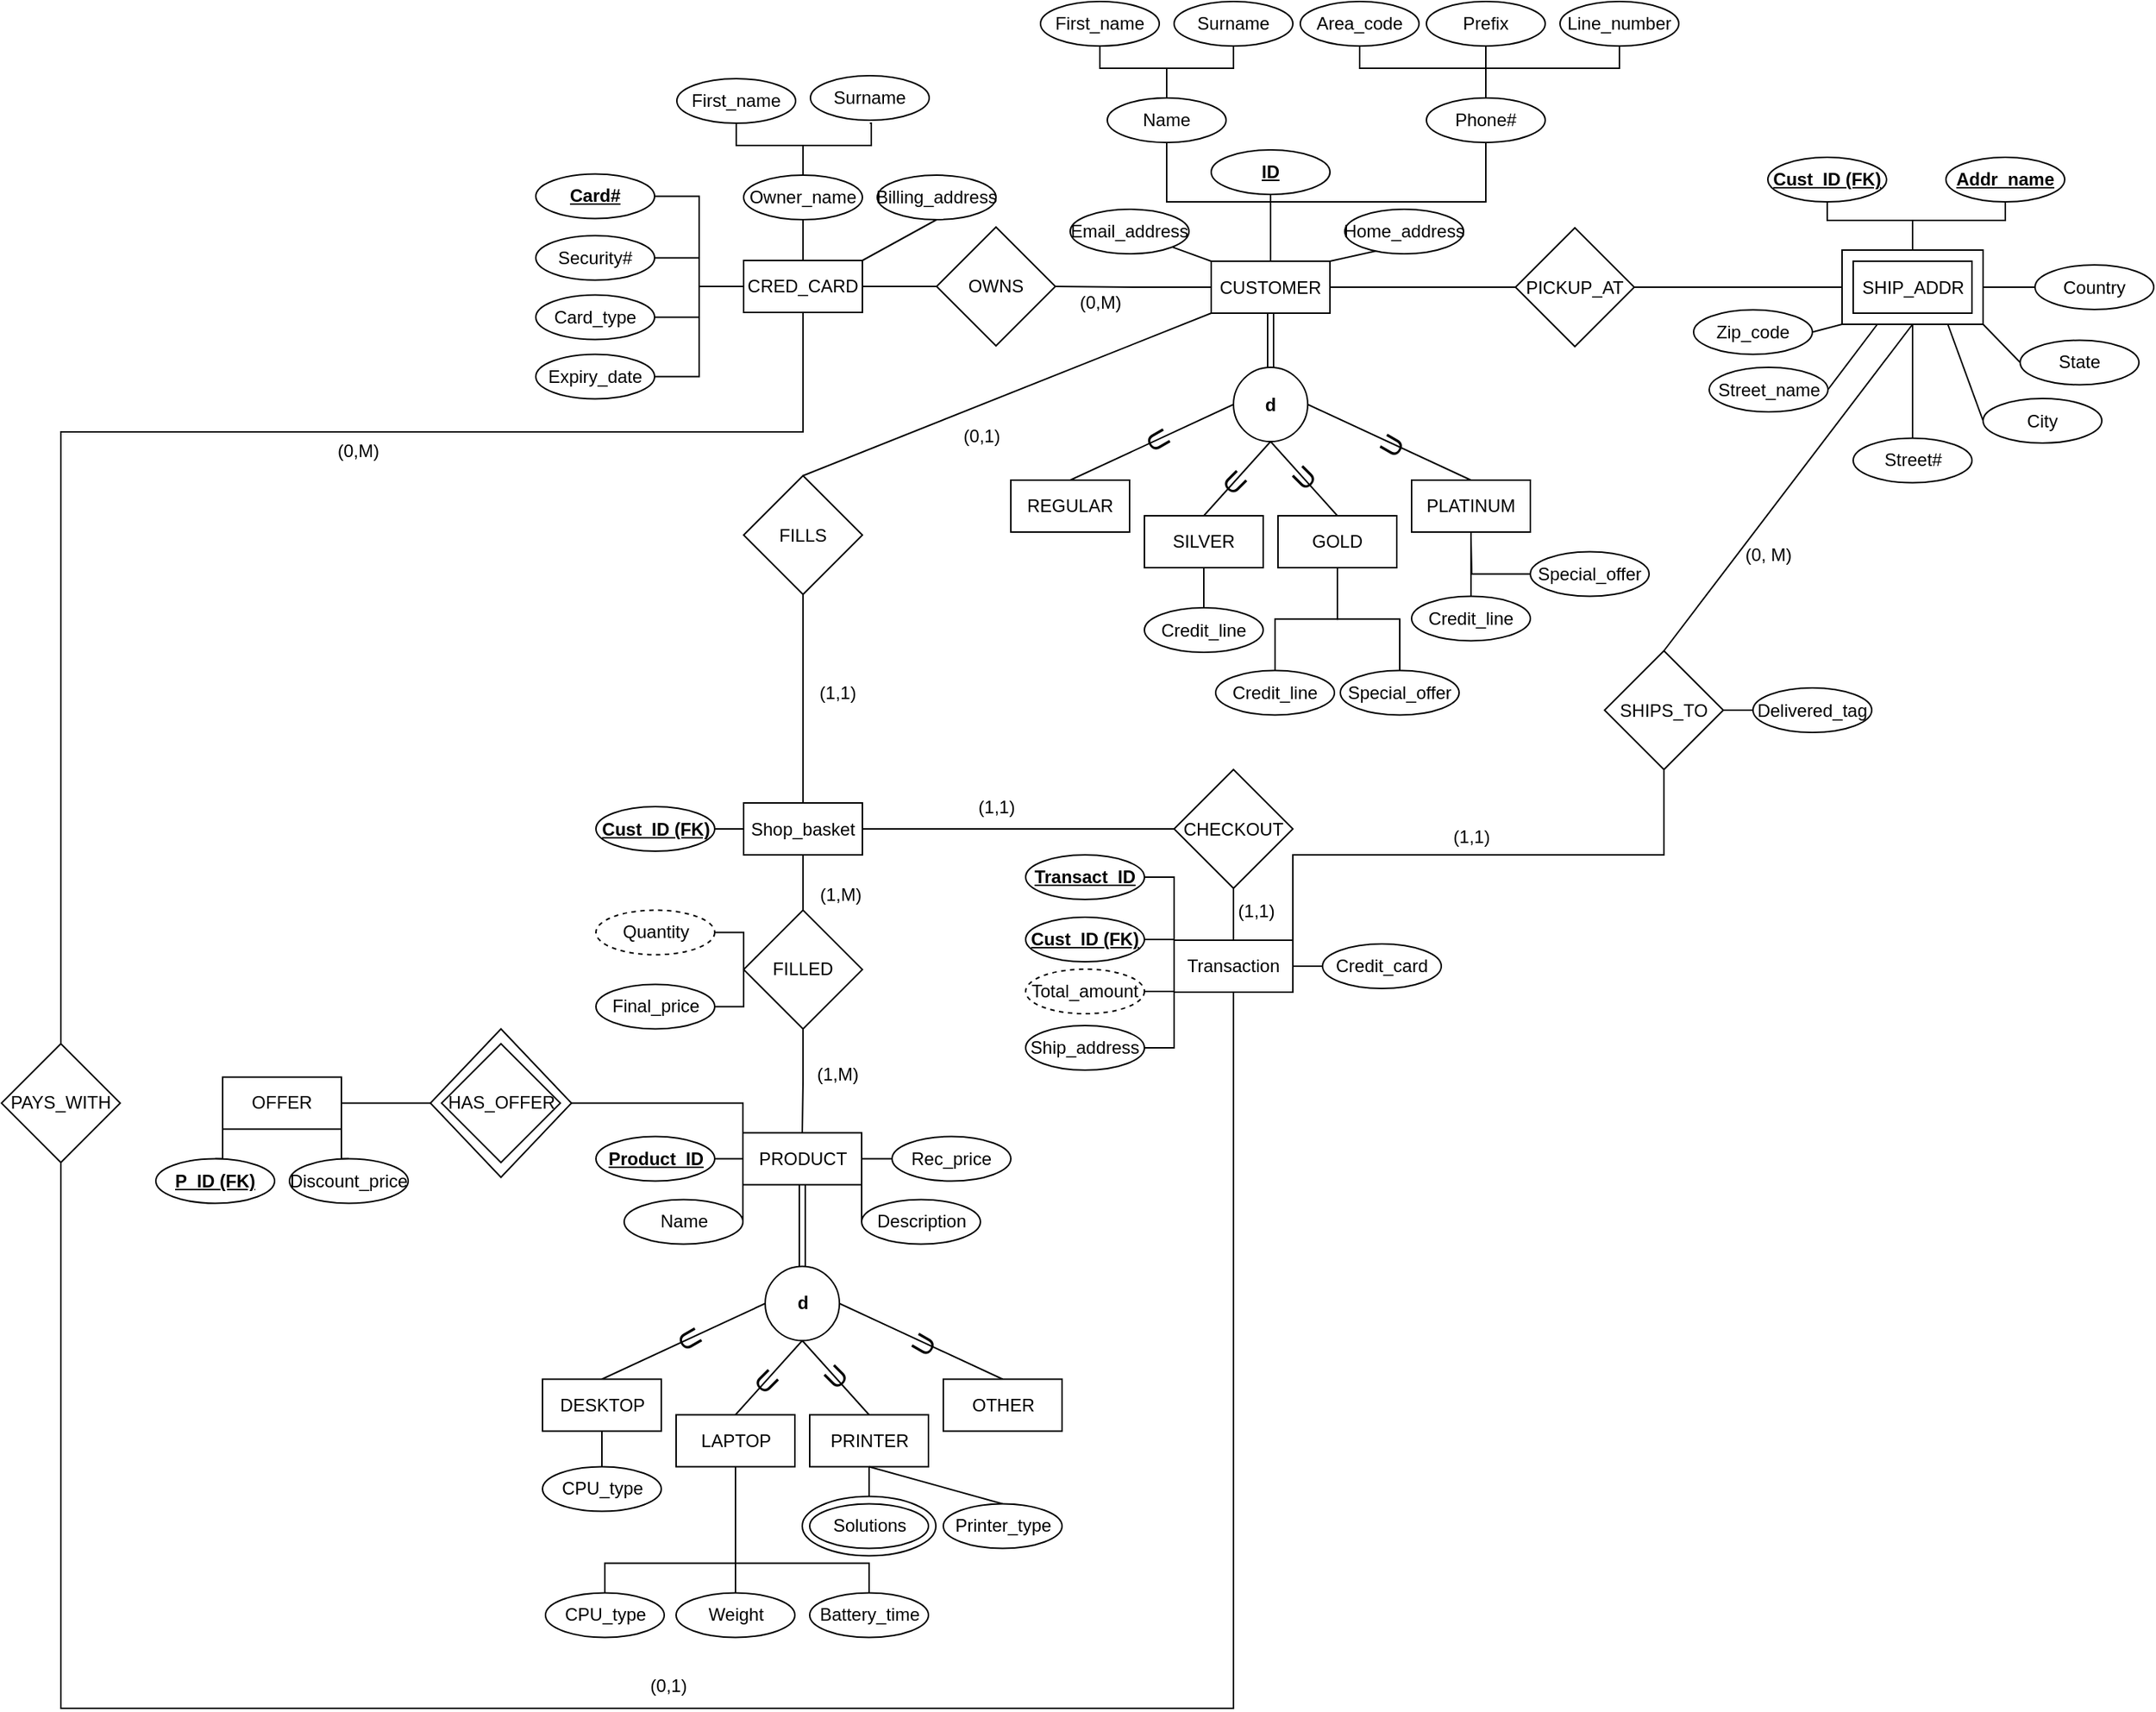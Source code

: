 <mxfile version="26.0.16">
  <diagram id="R2lEEEUBdFMjLlhIrx00" name="Page-1">
    <mxGraphModel dx="2161" dy="1922" grid="1" gridSize="10" guides="1" tooltips="1" connect="1" arrows="1" fold="1" page="1" pageScale="1" pageWidth="850" pageHeight="1100" math="0" shadow="0" extFonts="Permanent Marker^https://fonts.googleapis.com/css?family=Permanent+Marker">
      <root>
        <mxCell id="0" />
        <mxCell id="1" parent="0" />
        <mxCell id="0oao1zLVQg-sBAG5AtIF-242" value="" style="ellipse;whiteSpace=wrap;html=1;" vertex="1" parent="1">
          <mxGeometry x="19.5" y="927.25" width="90" height="40" as="geometry" />
        </mxCell>
        <mxCell id="0oao1zLVQg-sBAG5AtIF-72" value="" style="group" vertex="1" connectable="0" parent="1">
          <mxGeometry x="720" y="87.5" width="95" height="50" as="geometry" />
        </mxCell>
        <mxCell id="0oao1zLVQg-sBAG5AtIF-71" value="" style="rounded=0;whiteSpace=wrap;html=1;" vertex="1" parent="0oao1zLVQg-sBAG5AtIF-72">
          <mxGeometry width="95" height="50" as="geometry" />
        </mxCell>
        <mxCell id="0oao1zLVQg-sBAG5AtIF-70" value="SHIP_ADDR" style="rounded=0;whiteSpace=wrap;html=1;" vertex="1" parent="0oao1zLVQg-sBAG5AtIF-72">
          <mxGeometry x="7.5" y="7.5" width="80" height="35" as="geometry" />
        </mxCell>
        <mxCell id="0oao1zLVQg-sBAG5AtIF-68" value="" style="edgeStyle=orthogonalEdgeStyle;rounded=0;orthogonalLoop=1;jettySize=auto;html=1;endArrow=none;startFill=0;" edge="1" parent="1" source="0oao1zLVQg-sBAG5AtIF-47" target="0oao1zLVQg-sBAG5AtIF-55">
          <mxGeometry relative="1" as="geometry" />
        </mxCell>
        <mxCell id="0oao1zLVQg-sBAG5AtIF-283" style="edgeStyle=orthogonalEdgeStyle;rounded=0;orthogonalLoop=1;jettySize=auto;html=1;exitX=0.5;exitY=1;exitDx=0;exitDy=0;endArrow=none;startFill=0;entryX=0.5;entryY=1;entryDx=0;entryDy=0;" edge="1" parent="1" source="0oao1zLVQg-sBAG5AtIF-284" target="0oao1zLVQg-sBAG5AtIF-259">
          <mxGeometry relative="1" as="geometry">
            <mxPoint x="310" y="762.25" as="targetPoint" />
            <Array as="points">
              <mxPoint x="-480" y="1070" />
              <mxPoint x="310" y="1070" />
            </Array>
          </mxGeometry>
        </mxCell>
        <mxCell id="0oao1zLVQg-sBAG5AtIF-47" value="CRED_CARD" style="rounded=0;whiteSpace=wrap;html=1;" vertex="1" parent="1">
          <mxGeometry x="-20" y="94.5" width="80" height="35" as="geometry" />
        </mxCell>
        <mxCell id="0oao1zLVQg-sBAG5AtIF-50" value="" style="group" vertex="1" connectable="0" parent="1">
          <mxGeometry x="-65" y="-30" width="215" height="100" as="geometry" />
        </mxCell>
        <mxCell id="0oao1zLVQg-sBAG5AtIF-51" value="First_name" style="ellipse;whiteSpace=wrap;html=1;" vertex="1" parent="0oao1zLVQg-sBAG5AtIF-50">
          <mxGeometry y="2" width="80" height="30" as="geometry" />
        </mxCell>
        <mxCell id="0oao1zLVQg-sBAG5AtIF-52" value="Surname" style="ellipse;whiteSpace=wrap;html=1;" vertex="1" parent="0oao1zLVQg-sBAG5AtIF-50">
          <mxGeometry x="90" width="80" height="30" as="geometry" />
        </mxCell>
        <mxCell id="0oao1zLVQg-sBAG5AtIF-53" value="" style="group" vertex="1" connectable="0" parent="0oao1zLVQg-sBAG5AtIF-50">
          <mxGeometry x="40" y="62" width="90" height="40" as="geometry" />
        </mxCell>
        <mxCell id="0oao1zLVQg-sBAG5AtIF-55" value="Owner_name" style="ellipse;whiteSpace=wrap;html=1;perimeterSpacing=0;movable=1;resizable=1;rotatable=1;deletable=1;editable=1;locked=0;connectable=1;" vertex="1" parent="0oao1zLVQg-sBAG5AtIF-53">
          <mxGeometry x="5" y="5" width="80" height="30" as="geometry" />
        </mxCell>
        <mxCell id="0oao1zLVQg-sBAG5AtIF-56" value="" style="edgeStyle=orthogonalEdgeStyle;rounded=0;orthogonalLoop=1;jettySize=auto;html=1;endArrow=none;startFill=0;" edge="1" parent="0oao1zLVQg-sBAG5AtIF-50" source="0oao1zLVQg-sBAG5AtIF-55">
          <mxGeometry relative="1" as="geometry">
            <mxPoint x="130" y="32.0" as="targetPoint" />
            <Array as="points">
              <mxPoint x="85" y="47" />
              <mxPoint x="131" y="47" />
              <mxPoint x="131" y="32" />
            </Array>
          </mxGeometry>
        </mxCell>
        <mxCell id="0oao1zLVQg-sBAG5AtIF-57" value="" style="edgeStyle=orthogonalEdgeStyle;rounded=0;orthogonalLoop=1;jettySize=auto;html=1;endArrow=none;startFill=0;" edge="1" parent="0oao1zLVQg-sBAG5AtIF-50" source="0oao1zLVQg-sBAG5AtIF-55" target="0oao1zLVQg-sBAG5AtIF-51">
          <mxGeometry relative="1" as="geometry" />
        </mxCell>
        <mxCell id="0oao1zLVQg-sBAG5AtIF-75" value="Billing_address" style="ellipse;whiteSpace=wrap;html=1;" vertex="1" parent="0oao1zLVQg-sBAG5AtIF-50">
          <mxGeometry x="135" y="67" width="80" height="30" as="geometry" />
        </mxCell>
        <mxCell id="0oao1zLVQg-sBAG5AtIF-48" value="Security#" style="ellipse;whiteSpace=wrap;html=1;" vertex="1" parent="1">
          <mxGeometry x="-160" y="77.75" width="80" height="30" as="geometry" />
        </mxCell>
        <mxCell id="0oao1zLVQg-sBAG5AtIF-49" value="&lt;u&gt;&lt;b&gt;Card#&lt;/b&gt;&lt;/u&gt;" style="ellipse;whiteSpace=wrap;html=1;" vertex="1" parent="1">
          <mxGeometry x="-160" y="36.25" width="80" height="30" as="geometry" />
        </mxCell>
        <mxCell id="0oao1zLVQg-sBAG5AtIF-61" value="Card_type" style="ellipse;whiteSpace=wrap;html=1;" vertex="1" parent="1">
          <mxGeometry x="-160" y="117.75" width="80" height="30" as="geometry" />
        </mxCell>
        <mxCell id="0oao1zLVQg-sBAG5AtIF-62" value="Expiry_date" style="ellipse;whiteSpace=wrap;html=1;" vertex="1" parent="1">
          <mxGeometry x="-160" y="157.75" width="80" height="30" as="geometry" />
        </mxCell>
        <mxCell id="0oao1zLVQg-sBAG5AtIF-64" style="edgeStyle=orthogonalEdgeStyle;rounded=0;orthogonalLoop=1;jettySize=auto;html=1;exitX=0;exitY=0.5;exitDx=0;exitDy=0;entryX=1;entryY=0.5;entryDx=0;entryDy=0;endArrow=none;startFill=0;" edge="1" parent="1" source="0oao1zLVQg-sBAG5AtIF-47" target="0oao1zLVQg-sBAG5AtIF-48">
          <mxGeometry relative="1" as="geometry" />
        </mxCell>
        <mxCell id="0oao1zLVQg-sBAG5AtIF-63" style="edgeStyle=orthogonalEdgeStyle;rounded=0;orthogonalLoop=1;jettySize=auto;html=1;exitX=0;exitY=0.5;exitDx=0;exitDy=0;entryX=1;entryY=0.5;entryDx=0;entryDy=0;endArrow=none;startFill=0;" edge="1" parent="1" source="0oao1zLVQg-sBAG5AtIF-47" target="0oao1zLVQg-sBAG5AtIF-49">
          <mxGeometry relative="1" as="geometry" />
        </mxCell>
        <mxCell id="0oao1zLVQg-sBAG5AtIF-65" style="edgeStyle=orthogonalEdgeStyle;rounded=0;orthogonalLoop=1;jettySize=auto;html=1;exitX=0;exitY=0.5;exitDx=0;exitDy=0;entryX=1;entryY=0.5;entryDx=0;entryDy=0;endArrow=none;startFill=0;" edge="1" parent="1" source="0oao1zLVQg-sBAG5AtIF-47" target="0oao1zLVQg-sBAG5AtIF-61">
          <mxGeometry relative="1" as="geometry" />
        </mxCell>
        <mxCell id="0oao1zLVQg-sBAG5AtIF-66" style="edgeStyle=orthogonalEdgeStyle;rounded=0;orthogonalLoop=1;jettySize=auto;html=1;exitX=0;exitY=0.5;exitDx=0;exitDy=0;entryX=1;entryY=0.5;entryDx=0;entryDy=0;endArrow=none;startFill=0;" edge="1" parent="1" source="0oao1zLVQg-sBAG5AtIF-47" target="0oao1zLVQg-sBAG5AtIF-62">
          <mxGeometry relative="1" as="geometry" />
        </mxCell>
        <mxCell id="0oao1zLVQg-sBAG5AtIF-86" value="Zip_code" style="ellipse;whiteSpace=wrap;html=1;" vertex="1" parent="1">
          <mxGeometry x="620" y="127.75" width="80" height="30" as="geometry" />
        </mxCell>
        <mxCell id="0oao1zLVQg-sBAG5AtIF-87" value="Street_name" style="ellipse;whiteSpace=wrap;html=1;" vertex="1" parent="1">
          <mxGeometry x="630.5" y="166.5" width="80" height="30" as="geometry" />
        </mxCell>
        <mxCell id="0oao1zLVQg-sBAG5AtIF-88" value="Street#" style="ellipse;whiteSpace=wrap;html=1;" vertex="1" parent="1">
          <mxGeometry x="727.5" y="214.25" width="80" height="30" as="geometry" />
        </mxCell>
        <mxCell id="0oao1zLVQg-sBAG5AtIF-89" value="City" style="ellipse;whiteSpace=wrap;html=1;" vertex="1" parent="1">
          <mxGeometry x="815" y="187.5" width="80" height="30" as="geometry" />
        </mxCell>
        <mxCell id="0oao1zLVQg-sBAG5AtIF-90" value="State" style="ellipse;whiteSpace=wrap;html=1;" vertex="1" parent="1">
          <mxGeometry x="840" y="148.25" width="80" height="30" as="geometry" />
        </mxCell>
        <mxCell id="0oao1zLVQg-sBAG5AtIF-91" value="Country" style="ellipse;whiteSpace=wrap;html=1;" vertex="1" parent="1">
          <mxGeometry x="850" y="97.5" width="80" height="30" as="geometry" />
        </mxCell>
        <mxCell id="0oao1zLVQg-sBAG5AtIF-92" style="rounded=0;orthogonalLoop=1;jettySize=auto;html=1;exitX=1;exitY=0.5;exitDx=0;exitDy=0;entryX=0;entryY=0.5;entryDx=0;entryDy=0;endArrow=none;startFill=0;" edge="1" parent="1" source="0oao1zLVQg-sBAG5AtIF-71" target="0oao1zLVQg-sBAG5AtIF-91">
          <mxGeometry relative="1" as="geometry">
            <mxPoint x="826.759" y="158.331" as="sourcePoint" />
          </mxGeometry>
        </mxCell>
        <mxCell id="0oao1zLVQg-sBAG5AtIF-94" style="rounded=0;orthogonalLoop=1;jettySize=auto;html=1;exitX=0;exitY=1;exitDx=0;exitDy=0;entryX=1;entryY=0.5;entryDx=0;entryDy=0;endArrow=none;startFill=0;" edge="1" parent="1" source="0oao1zLVQg-sBAG5AtIF-71" target="0oao1zLVQg-sBAG5AtIF-86">
          <mxGeometry relative="1" as="geometry">
            <mxPoint x="750" y="172.5" as="sourcePoint" />
          </mxGeometry>
        </mxCell>
        <mxCell id="0oao1zLVQg-sBAG5AtIF-95" style="rounded=0;orthogonalLoop=1;jettySize=auto;html=1;exitX=0.25;exitY=1;exitDx=0;exitDy=0;entryX=1;entryY=0.5;entryDx=0;entryDy=0;endArrow=none;startFill=0;" edge="1" parent="1" source="0oao1zLVQg-sBAG5AtIF-71" target="0oao1zLVQg-sBAG5AtIF-87">
          <mxGeometry relative="1" as="geometry">
            <mxPoint x="763.241" y="186.669" as="sourcePoint" />
          </mxGeometry>
        </mxCell>
        <mxCell id="0oao1zLVQg-sBAG5AtIF-96" style="rounded=0;orthogonalLoop=1;jettySize=auto;html=1;exitX=0.5;exitY=1;exitDx=0;exitDy=0;entryX=0.5;entryY=0;entryDx=0;entryDy=0;endArrow=none;startFill=0;" edge="1" parent="1" source="0oao1zLVQg-sBAG5AtIF-71" target="0oao1zLVQg-sBAG5AtIF-88">
          <mxGeometry relative="1" as="geometry">
            <mxPoint x="795" y="192.5" as="sourcePoint" />
          </mxGeometry>
        </mxCell>
        <mxCell id="0oao1zLVQg-sBAG5AtIF-97" style="rounded=0;orthogonalLoop=1;jettySize=auto;html=1;exitX=0.75;exitY=1;exitDx=0;exitDy=0;entryX=0;entryY=0.5;entryDx=0;entryDy=0;endArrow=none;startFill=0;" edge="1" parent="1" source="0oao1zLVQg-sBAG5AtIF-71" target="0oao1zLVQg-sBAG5AtIF-89">
          <mxGeometry relative="1" as="geometry">
            <mxPoint x="826.759" y="186.669" as="sourcePoint" />
          </mxGeometry>
        </mxCell>
        <mxCell id="0oao1zLVQg-sBAG5AtIF-98" style="rounded=0;orthogonalLoop=1;jettySize=auto;html=1;exitX=1;exitY=1;exitDx=0;exitDy=0;entryX=0;entryY=0.5;entryDx=0;entryDy=0;endArrow=none;startFill=0;" edge="1" parent="1" source="0oao1zLVQg-sBAG5AtIF-71" target="0oao1zLVQg-sBAG5AtIF-90">
          <mxGeometry relative="1" as="geometry">
            <mxPoint x="840" y="172.5" as="sourcePoint" />
          </mxGeometry>
        </mxCell>
        <mxCell id="0oao1zLVQg-sBAG5AtIF-101" value="&lt;b&gt;&lt;u&gt;Addr_name&lt;/u&gt;&lt;/b&gt;" style="ellipse;whiteSpace=wrap;html=1;" vertex="1" parent="1">
          <mxGeometry x="790" y="25" width="80" height="30" as="geometry" />
        </mxCell>
        <mxCell id="0oao1zLVQg-sBAG5AtIF-102" value="&lt;b&gt;&lt;u&gt;Cust_ID (FK)&lt;/u&gt;&lt;/b&gt;" style="ellipse;whiteSpace=wrap;html=1;" vertex="1" parent="1">
          <mxGeometry x="670" y="25" width="80" height="30" as="geometry" />
        </mxCell>
        <mxCell id="0oao1zLVQg-sBAG5AtIF-104" style="edgeStyle=orthogonalEdgeStyle;rounded=0;orthogonalLoop=1;jettySize=auto;html=1;exitX=0.5;exitY=0;exitDx=0;exitDy=0;entryX=0.5;entryY=1;entryDx=0;entryDy=0;endArrow=none;startFill=0;" edge="1" parent="1" source="0oao1zLVQg-sBAG5AtIF-71" target="0oao1zLVQg-sBAG5AtIF-102">
          <mxGeometry relative="1" as="geometry" />
        </mxCell>
        <mxCell id="0oao1zLVQg-sBAG5AtIF-105" style="edgeStyle=orthogonalEdgeStyle;rounded=0;orthogonalLoop=1;jettySize=auto;html=1;exitX=0.5;exitY=0;exitDx=0;exitDy=0;entryX=0.5;entryY=1;entryDx=0;entryDy=0;endArrow=none;startFill=0;" edge="1" parent="1" source="0oao1zLVQg-sBAG5AtIF-71" target="0oao1zLVQg-sBAG5AtIF-101">
          <mxGeometry relative="1" as="geometry" />
        </mxCell>
        <mxCell id="0oao1zLVQg-sBAG5AtIF-107" value="" style="group" vertex="1" connectable="0" parent="1">
          <mxGeometry x="150" y="-80" width="460" height="232.5" as="geometry" />
        </mxCell>
        <mxCell id="0oao1zLVQg-sBAG5AtIF-29" value="" style="rounded=0;orthogonalLoop=1;jettySize=auto;html=1;endArrow=none;startFill=0;" edge="1" parent="0oao1zLVQg-sBAG5AtIF-107" source="0oao1zLVQg-sBAG5AtIF-1" target="0oao1zLVQg-sBAG5AtIF-2">
          <mxGeometry relative="1" as="geometry" />
        </mxCell>
        <mxCell id="0oao1zLVQg-sBAG5AtIF-30" value="" style="rounded=0;orthogonalLoop=1;jettySize=auto;html=1;entryX=1;entryY=0.5;entryDx=0;entryDy=0;endArrow=none;startFill=0;exitX=1;exitY=0;exitDx=0;exitDy=0;" edge="1" parent="0oao1zLVQg-sBAG5AtIF-107" source="0oao1zLVQg-sBAG5AtIF-1" target="0oao1zLVQg-sBAG5AtIF-74">
          <mxGeometry relative="1" as="geometry">
            <mxPoint x="110" y="230" as="targetPoint" />
          </mxGeometry>
        </mxCell>
        <mxCell id="0oao1zLVQg-sBAG5AtIF-33" value="" style="rounded=0;orthogonalLoop=1;jettySize=auto;html=1;entryX=0.5;entryY=1;entryDx=0;entryDy=0;endArrow=none;startFill=0;edgeStyle=orthogonalEdgeStyle;" edge="1" parent="0oao1zLVQg-sBAG5AtIF-107" source="0oao1zLVQg-sBAG5AtIF-1" target="0oao1zLVQg-sBAG5AtIF-6">
          <mxGeometry relative="1" as="geometry">
            <mxPoint x="185" y="150" as="targetPoint" />
          </mxGeometry>
        </mxCell>
        <mxCell id="0oao1zLVQg-sBAG5AtIF-35" value="" style="rounded=0;orthogonalLoop=1;jettySize=auto;html=1;endArrow=none;startFill=0;exitX=0.5;exitY=0;exitDx=0;exitDy=0;entryX=0.5;entryY=1;entryDx=0;entryDy=0;edgeStyle=orthogonalEdgeStyle;" edge="1" parent="0oao1zLVQg-sBAG5AtIF-107" source="0oao1zLVQg-sBAG5AtIF-1" target="0oao1zLVQg-sBAG5AtIF-11">
          <mxGeometry relative="1" as="geometry">
            <mxPoint x="160" y="260" as="targetPoint" />
          </mxGeometry>
        </mxCell>
        <mxCell id="0oao1zLVQg-sBAG5AtIF-40" value="" style="rounded=0;orthogonalLoop=1;jettySize=auto;html=1;endArrow=none;startFill=0;exitX=0;exitY=0;exitDx=0;exitDy=0;" edge="1" parent="0oao1zLVQg-sBAG5AtIF-107" source="0oao1zLVQg-sBAG5AtIF-1" target="0oao1zLVQg-sBAG5AtIF-39">
          <mxGeometry relative="1" as="geometry" />
        </mxCell>
        <mxCell id="0oao1zLVQg-sBAG5AtIF-147" style="edgeStyle=orthogonalEdgeStyle;rounded=0;orthogonalLoop=1;jettySize=auto;html=1;exitX=0;exitY=0.5;exitDx=0;exitDy=0;entryX=1;entryY=0.5;entryDx=0;entryDy=0;endArrow=none;startFill=0;" edge="1" parent="0oao1zLVQg-sBAG5AtIF-107" source="0oao1zLVQg-sBAG5AtIF-1" target="0oao1zLVQg-sBAG5AtIF-146">
          <mxGeometry relative="1" as="geometry" />
        </mxCell>
        <mxCell id="0oao1zLVQg-sBAG5AtIF-1" value="CUSTOMER" style="rounded=0;whiteSpace=wrap;html=1;" vertex="1" parent="0oao1zLVQg-sBAG5AtIF-107">
          <mxGeometry x="145" y="175" width="80" height="35" as="geometry" />
        </mxCell>
        <mxCell id="0oao1zLVQg-sBAG5AtIF-2" value="&lt;u&gt;&lt;b&gt;ID&lt;/b&gt;&lt;/u&gt;" style="ellipse;whiteSpace=wrap;html=1;" vertex="1" parent="0oao1zLVQg-sBAG5AtIF-107">
          <mxGeometry x="145" y="100" width="80" height="30" as="geometry" />
        </mxCell>
        <mxCell id="0oao1zLVQg-sBAG5AtIF-31" value="" style="group" vertex="1" connectable="0" parent="0oao1zLVQg-sBAG5AtIF-107">
          <mxGeometry x="185" y="5" width="275" height="85" as="geometry" />
        </mxCell>
        <mxCell id="0oao1zLVQg-sBAG5AtIF-12" value="Area_code" style="ellipse;whiteSpace=wrap;html=1;" vertex="1" parent="0oao1zLVQg-sBAG5AtIF-31">
          <mxGeometry x="20" y="-5" width="80" height="30" as="geometry" />
        </mxCell>
        <mxCell id="0oao1zLVQg-sBAG5AtIF-14" value="Line_number" style="ellipse;whiteSpace=wrap;html=1;" vertex="1" parent="0oao1zLVQg-sBAG5AtIF-31">
          <mxGeometry x="195" y="-5" width="80" height="30" as="geometry" />
        </mxCell>
        <mxCell id="0oao1zLVQg-sBAG5AtIF-13" value="Prefix" style="ellipse;whiteSpace=wrap;html=1;" vertex="1" parent="0oao1zLVQg-sBAG5AtIF-31">
          <mxGeometry x="105" y="-5" width="80" height="30" as="geometry" />
        </mxCell>
        <mxCell id="0oao1zLVQg-sBAG5AtIF-32" value="" style="group" vertex="1" connectable="0" parent="0oao1zLVQg-sBAG5AtIF-107">
          <mxGeometry x="30" width="170" height="100" as="geometry" />
        </mxCell>
        <mxCell id="0oao1zLVQg-sBAG5AtIF-3" value="First_name" style="ellipse;whiteSpace=wrap;html=1;" vertex="1" parent="0oao1zLVQg-sBAG5AtIF-32">
          <mxGeometry width="80" height="30" as="geometry" />
        </mxCell>
        <mxCell id="0oao1zLVQg-sBAG5AtIF-5" value="Surname" style="ellipse;whiteSpace=wrap;html=1;" vertex="1" parent="0oao1zLVQg-sBAG5AtIF-32">
          <mxGeometry x="90" width="80" height="30" as="geometry" />
        </mxCell>
        <mxCell id="0oao1zLVQg-sBAG5AtIF-8" value="" style="group" vertex="1" connectable="0" parent="0oao1zLVQg-sBAG5AtIF-32">
          <mxGeometry x="40" y="60" width="90" height="40" as="geometry" />
        </mxCell>
        <mxCell id="0oao1zLVQg-sBAG5AtIF-6" value="Name" style="ellipse;whiteSpace=wrap;html=1;perimeterSpacing=0;movable=1;resizable=1;rotatable=1;deletable=1;editable=1;locked=0;connectable=1;" vertex="1" parent="0oao1zLVQg-sBAG5AtIF-8">
          <mxGeometry x="5" y="5" width="80" height="30" as="geometry" />
        </mxCell>
        <mxCell id="0oao1zLVQg-sBAG5AtIF-27" value="" style="edgeStyle=orthogonalEdgeStyle;rounded=0;orthogonalLoop=1;jettySize=auto;html=1;endArrow=none;startFill=0;" edge="1" parent="0oao1zLVQg-sBAG5AtIF-32" source="0oao1zLVQg-sBAG5AtIF-6" target="0oao1zLVQg-sBAG5AtIF-5">
          <mxGeometry relative="1" as="geometry" />
        </mxCell>
        <mxCell id="0oao1zLVQg-sBAG5AtIF-28" value="" style="edgeStyle=orthogonalEdgeStyle;rounded=0;orthogonalLoop=1;jettySize=auto;html=1;endArrow=none;startFill=0;" edge="1" parent="0oao1zLVQg-sBAG5AtIF-32" source="0oao1zLVQg-sBAG5AtIF-6" target="0oao1zLVQg-sBAG5AtIF-3">
          <mxGeometry relative="1" as="geometry" />
        </mxCell>
        <mxCell id="0oao1zLVQg-sBAG5AtIF-39" value="Email_address" style="ellipse;whiteSpace=wrap;html=1;" vertex="1" parent="0oao1zLVQg-sBAG5AtIF-107">
          <mxGeometry x="50" y="140" width="80" height="30" as="geometry" />
        </mxCell>
        <mxCell id="0oao1zLVQg-sBAG5AtIF-74" value="Home_address" style="ellipse;whiteSpace=wrap;html=1;" vertex="1" parent="0oao1zLVQg-sBAG5AtIF-107">
          <mxGeometry x="235" y="140" width="80" height="30" as="geometry" />
        </mxCell>
        <mxCell id="0oao1zLVQg-sBAG5AtIF-9" value="" style="group" vertex="1" connectable="0" parent="0oao1zLVQg-sBAG5AtIF-107">
          <mxGeometry x="285" y="60" width="90" height="40" as="geometry" />
        </mxCell>
        <mxCell id="0oao1zLVQg-sBAG5AtIF-11" value="Phone#" style="ellipse;whiteSpace=wrap;html=1;perimeterSpacing=0;movable=1;resizable=1;rotatable=1;deletable=1;editable=1;locked=0;connectable=1;" vertex="1" parent="0oao1zLVQg-sBAG5AtIF-9">
          <mxGeometry x="5" y="5" width="80" height="30" as="geometry" />
        </mxCell>
        <mxCell id="0oao1zLVQg-sBAG5AtIF-21" value="" style="edgeStyle=orthogonalEdgeStyle;rounded=0;orthogonalLoop=1;jettySize=auto;html=1;endArrow=none;startFill=0;exitX=0.5;exitY=0;exitDx=0;exitDy=0;" edge="1" parent="0oao1zLVQg-sBAG5AtIF-107" source="0oao1zLVQg-sBAG5AtIF-11" target="0oao1zLVQg-sBAG5AtIF-12">
          <mxGeometry relative="1" as="geometry">
            <Array as="points">
              <mxPoint x="330" y="45" />
              <mxPoint x="245" y="45" />
            </Array>
          </mxGeometry>
        </mxCell>
        <mxCell id="0oao1zLVQg-sBAG5AtIF-22" value="" style="edgeStyle=orthogonalEdgeStyle;rounded=0;orthogonalLoop=1;jettySize=auto;html=1;endArrow=none;startFill=0;exitX=0.5;exitY=0;exitDx=0;exitDy=0;" edge="1" parent="0oao1zLVQg-sBAG5AtIF-107" source="0oao1zLVQg-sBAG5AtIF-11" target="0oao1zLVQg-sBAG5AtIF-14">
          <mxGeometry relative="1" as="geometry">
            <Array as="points">
              <mxPoint x="330" y="45" />
              <mxPoint x="420" y="45" />
            </Array>
          </mxGeometry>
        </mxCell>
        <mxCell id="0oao1zLVQg-sBAG5AtIF-106" style="edgeStyle=orthogonalEdgeStyle;rounded=0;orthogonalLoop=1;jettySize=auto;html=1;exitX=0.5;exitY=0;exitDx=0;exitDy=0;entryX=0.5;entryY=1;entryDx=0;entryDy=0;endArrow=none;startFill=0;" edge="1" parent="0oao1zLVQg-sBAG5AtIF-107" source="0oao1zLVQg-sBAG5AtIF-11" target="0oao1zLVQg-sBAG5AtIF-13">
          <mxGeometry relative="1" as="geometry" />
        </mxCell>
        <mxCell id="0oao1zLVQg-sBAG5AtIF-144" style="edgeStyle=orthogonalEdgeStyle;rounded=0;orthogonalLoop=1;jettySize=auto;html=1;exitX=0;exitY=0.5;exitDx=0;exitDy=0;entryX=1;entryY=0.5;entryDx=0;entryDy=0;endArrow=none;startFill=0;" edge="1" parent="0oao1zLVQg-sBAG5AtIF-107" source="0oao1zLVQg-sBAG5AtIF-143" target="0oao1zLVQg-sBAG5AtIF-1">
          <mxGeometry relative="1" as="geometry" />
        </mxCell>
        <mxCell id="0oao1zLVQg-sBAG5AtIF-143" value="PICKUP_AT" style="rhombus;whiteSpace=wrap;html=1;" vertex="1" parent="0oao1zLVQg-sBAG5AtIF-107">
          <mxGeometry x="350" y="152.5" width="80" height="80" as="geometry" />
        </mxCell>
        <mxCell id="0oao1zLVQg-sBAG5AtIF-146" value="OWNS" style="rhombus;whiteSpace=wrap;html=1;" vertex="1" parent="0oao1zLVQg-sBAG5AtIF-107">
          <mxGeometry x="-40" y="152" width="80" height="80" as="geometry" />
        </mxCell>
        <mxCell id="0oao1zLVQg-sBAG5AtIF-120" style="edgeStyle=orthogonalEdgeStyle;rounded=0;orthogonalLoop=1;jettySize=auto;html=1;exitX=0.5;exitY=0;exitDx=0;exitDy=0;entryX=0.5;entryY=1;entryDx=0;entryDy=0;endArrow=none;startFill=0;shape=link;" edge="1" parent="1" source="0oao1zLVQg-sBAG5AtIF-108" target="0oao1zLVQg-sBAG5AtIF-1">
          <mxGeometry relative="1" as="geometry" />
        </mxCell>
        <mxCell id="0oao1zLVQg-sBAG5AtIF-121" style="rounded=0;orthogonalLoop=1;jettySize=auto;html=1;exitX=0;exitY=0.5;exitDx=0;exitDy=0;entryX=0.5;entryY=0;entryDx=0;entryDy=0;endArrow=none;startFill=0;" edge="1" parent="1" source="0oao1zLVQg-sBAG5AtIF-108" target="0oao1zLVQg-sBAG5AtIF-111">
          <mxGeometry relative="1" as="geometry" />
        </mxCell>
        <mxCell id="0oao1zLVQg-sBAG5AtIF-122" style="rounded=0;orthogonalLoop=1;jettySize=auto;html=1;exitX=0.5;exitY=1;exitDx=0;exitDy=0;entryX=0.5;entryY=0;entryDx=0;entryDy=0;endArrow=none;startFill=0;" edge="1" parent="1" source="0oao1zLVQg-sBAG5AtIF-108" target="0oao1zLVQg-sBAG5AtIF-113">
          <mxGeometry relative="1" as="geometry" />
        </mxCell>
        <mxCell id="0oao1zLVQg-sBAG5AtIF-123" style="rounded=0;orthogonalLoop=1;jettySize=auto;html=1;exitX=0.5;exitY=1;exitDx=0;exitDy=0;entryX=0.5;entryY=0;entryDx=0;entryDy=0;endArrow=none;startFill=0;" edge="1" parent="1" source="0oao1zLVQg-sBAG5AtIF-108" target="0oao1zLVQg-sBAG5AtIF-112">
          <mxGeometry relative="1" as="geometry" />
        </mxCell>
        <mxCell id="0oao1zLVQg-sBAG5AtIF-124" style="rounded=0;orthogonalLoop=1;jettySize=auto;html=1;exitX=1;exitY=0.5;exitDx=0;exitDy=0;entryX=0.5;entryY=0;entryDx=0;entryDy=0;endArrow=none;startFill=0;" edge="1" parent="1" source="0oao1zLVQg-sBAG5AtIF-108" target="0oao1zLVQg-sBAG5AtIF-114">
          <mxGeometry relative="1" as="geometry" />
        </mxCell>
        <mxCell id="0oao1zLVQg-sBAG5AtIF-125" value="U" style="edgeLabel;align=center;verticalAlign=middle;resizable=0;points=[];rotation=-60;fontSize=19;labelBackgroundColor=none;" vertex="1" connectable="0" parent="0oao1zLVQg-sBAG5AtIF-124">
          <mxGeometry x="0.004" y="1" relative="1" as="geometry">
            <mxPoint x="-1" y="2" as="offset" />
          </mxGeometry>
        </mxCell>
        <mxCell id="0oao1zLVQg-sBAG5AtIF-108" value="&lt;b&gt;d&lt;/b&gt;" style="ellipse;whiteSpace=wrap;html=1;aspect=fixed;" vertex="1" parent="1">
          <mxGeometry x="310" y="166.5" width="50" height="50" as="geometry" />
        </mxCell>
        <mxCell id="0oao1zLVQg-sBAG5AtIF-111" value="REGULAR" style="rounded=0;whiteSpace=wrap;html=1;" vertex="1" parent="1">
          <mxGeometry x="160" y="242.5" width="80" height="35" as="geometry" />
        </mxCell>
        <mxCell id="0oao1zLVQg-sBAG5AtIF-132" value="" style="edgeStyle=orthogonalEdgeStyle;rounded=0;orthogonalLoop=1;jettySize=auto;html=1;endArrow=none;startFill=0;" edge="1" parent="1" source="0oao1zLVQg-sBAG5AtIF-112" target="0oao1zLVQg-sBAG5AtIF-118">
          <mxGeometry relative="1" as="geometry" />
        </mxCell>
        <mxCell id="0oao1zLVQg-sBAG5AtIF-141" style="edgeStyle=orthogonalEdgeStyle;rounded=0;orthogonalLoop=1;jettySize=auto;html=1;exitX=0.5;exitY=1;exitDx=0;exitDy=0;entryX=0.5;entryY=0;entryDx=0;entryDy=0;endArrow=none;startFill=0;" edge="1" parent="1" source="0oao1zLVQg-sBAG5AtIF-112" target="0oao1zLVQg-sBAG5AtIF-138">
          <mxGeometry relative="1" as="geometry" />
        </mxCell>
        <mxCell id="0oao1zLVQg-sBAG5AtIF-112" value="GOLD" style="rounded=0;whiteSpace=wrap;html=1;" vertex="1" parent="1">
          <mxGeometry x="340" y="266.5" width="80" height="35" as="geometry" />
        </mxCell>
        <mxCell id="0oao1zLVQg-sBAG5AtIF-133" value="" style="edgeStyle=orthogonalEdgeStyle;rounded=0;orthogonalLoop=1;jettySize=auto;html=1;endArrow=none;startFill=0;" edge="1" parent="1" source="0oao1zLVQg-sBAG5AtIF-113" target="0oao1zLVQg-sBAG5AtIF-115">
          <mxGeometry relative="1" as="geometry" />
        </mxCell>
        <mxCell id="0oao1zLVQg-sBAG5AtIF-113" value="SILVER" style="rounded=0;whiteSpace=wrap;html=1;" vertex="1" parent="1">
          <mxGeometry x="250" y="266.5" width="80" height="35" as="geometry" />
        </mxCell>
        <mxCell id="0oao1zLVQg-sBAG5AtIF-131" value="" style="edgeStyle=orthogonalEdgeStyle;rounded=0;orthogonalLoop=1;jettySize=auto;html=1;endArrow=none;startFill=0;" edge="1" parent="1" source="0oao1zLVQg-sBAG5AtIF-114" target="0oao1zLVQg-sBAG5AtIF-119">
          <mxGeometry relative="1" as="geometry" />
        </mxCell>
        <mxCell id="0oao1zLVQg-sBAG5AtIF-114" value="PLATINUM" style="rounded=0;whiteSpace=wrap;html=1;" vertex="1" parent="1">
          <mxGeometry x="430" y="242.5" width="80" height="35" as="geometry" />
        </mxCell>
        <mxCell id="0oao1zLVQg-sBAG5AtIF-115" value="Credit_line" style="ellipse;whiteSpace=wrap;html=1;" vertex="1" parent="1">
          <mxGeometry x="250" y="328.5" width="80" height="30" as="geometry" />
        </mxCell>
        <mxCell id="0oao1zLVQg-sBAG5AtIF-118" value="Credit_line" style="ellipse;whiteSpace=wrap;html=1;" vertex="1" parent="1">
          <mxGeometry x="298" y="370.75" width="80" height="30" as="geometry" />
        </mxCell>
        <mxCell id="0oao1zLVQg-sBAG5AtIF-119" value="Credit_line" style="ellipse;whiteSpace=wrap;html=1;" vertex="1" parent="1">
          <mxGeometry x="430" y="320.75" width="80" height="30" as="geometry" />
        </mxCell>
        <mxCell id="0oao1zLVQg-sBAG5AtIF-135" value="U" style="edgeLabel;align=center;verticalAlign=middle;resizable=0;points=[];rotation=60;fontSize=19;labelBackgroundColor=none;" vertex="1" connectable="0" parent="1">
          <mxGeometry x="261.0" y="214.25" as="geometry" />
        </mxCell>
        <mxCell id="0oao1zLVQg-sBAG5AtIF-136" value="U" style="edgeLabel;align=center;verticalAlign=middle;resizable=0;points=[];rotation=45;fontSize=19;labelBackgroundColor=none;" vertex="1" connectable="0" parent="1">
          <mxGeometry x="269.0" y="239.5" as="geometry">
            <mxPoint x="32.624" y="-28.507" as="offset" />
          </mxGeometry>
        </mxCell>
        <mxCell id="0oao1zLVQg-sBAG5AtIF-137" value="U" style="edgeLabel;align=center;verticalAlign=middle;resizable=0;points=[];rotation=-45;fontSize=19;labelBackgroundColor=none;" vertex="1" connectable="0" parent="1">
          <mxGeometry x="356.0" y="239.5" as="geometry" />
        </mxCell>
        <mxCell id="0oao1zLVQg-sBAG5AtIF-138" value="Special_offer" style="ellipse;whiteSpace=wrap;html=1;" vertex="1" parent="1">
          <mxGeometry x="382" y="370.75" width="80" height="30" as="geometry" />
        </mxCell>
        <mxCell id="0oao1zLVQg-sBAG5AtIF-142" style="edgeStyle=orthogonalEdgeStyle;rounded=0;orthogonalLoop=1;jettySize=auto;html=1;exitX=0;exitY=0.5;exitDx=0;exitDy=0;endArrow=none;startFill=0;" edge="1" parent="1" source="0oao1zLVQg-sBAG5AtIF-140">
          <mxGeometry relative="1" as="geometry">
            <mxPoint x="470" y="280.75" as="targetPoint" />
          </mxGeometry>
        </mxCell>
        <mxCell id="0oao1zLVQg-sBAG5AtIF-140" value="Special_offer" style="ellipse;whiteSpace=wrap;html=1;" vertex="1" parent="1">
          <mxGeometry x="510" y="290.75" width="80" height="30" as="geometry" />
        </mxCell>
        <mxCell id="0oao1zLVQg-sBAG5AtIF-145" style="edgeStyle=orthogonalEdgeStyle;rounded=0;orthogonalLoop=1;jettySize=auto;html=1;exitX=1;exitY=0.5;exitDx=0;exitDy=0;entryX=0;entryY=0.5;entryDx=0;entryDy=0;endArrow=none;startFill=0;" edge="1" parent="1" source="0oao1zLVQg-sBAG5AtIF-143" target="0oao1zLVQg-sBAG5AtIF-71">
          <mxGeometry relative="1" as="geometry" />
        </mxCell>
        <mxCell id="0oao1zLVQg-sBAG5AtIF-148" style="edgeStyle=orthogonalEdgeStyle;rounded=0;orthogonalLoop=1;jettySize=auto;html=1;exitX=0;exitY=0.5;exitDx=0;exitDy=0;entryX=1;entryY=0.5;entryDx=0;entryDy=0;endArrow=none;startFill=0;" edge="1" parent="1" source="0oao1zLVQg-sBAG5AtIF-146" target="0oao1zLVQg-sBAG5AtIF-47">
          <mxGeometry relative="1" as="geometry" />
        </mxCell>
        <mxCell id="0oao1zLVQg-sBAG5AtIF-181" style="edgeStyle=orthogonalEdgeStyle;rounded=0;orthogonalLoop=1;jettySize=auto;html=1;exitX=1;exitY=0.5;exitDx=0;exitDy=0;entryX=0;entryY=0.5;entryDx=0;entryDy=0;endArrow=none;startFill=0;" edge="1" parent="1" source="0oao1zLVQg-sBAG5AtIF-149" target="0oao1zLVQg-sBAG5AtIF-154">
          <mxGeometry relative="1" as="geometry" />
        </mxCell>
        <mxCell id="0oao1zLVQg-sBAG5AtIF-149" value="OFFER" style="rounded=0;whiteSpace=wrap;html=1;" vertex="1" parent="1">
          <mxGeometry x="-371" y="644.75" width="80" height="35" as="geometry" />
        </mxCell>
        <mxCell id="0oao1zLVQg-sBAG5AtIF-175" style="edgeStyle=orthogonalEdgeStyle;rounded=0;orthogonalLoop=1;jettySize=auto;html=1;exitX=0.5;exitY=0;exitDx=0;exitDy=0;entryX=0;entryY=1;entryDx=0;entryDy=0;endArrow=none;startFill=0;" edge="1" parent="1" source="0oao1zLVQg-sBAG5AtIF-150" target="0oao1zLVQg-sBAG5AtIF-149">
          <mxGeometry relative="1" as="geometry" />
        </mxCell>
        <mxCell id="0oao1zLVQg-sBAG5AtIF-150" value="&lt;b&gt;&lt;u&gt;P_ID (FK)&lt;/u&gt;&lt;/b&gt;" style="ellipse;whiteSpace=wrap;html=1;" vertex="1" parent="1">
          <mxGeometry x="-416" y="699.75" width="80" height="30" as="geometry" />
        </mxCell>
        <mxCell id="0oao1zLVQg-sBAG5AtIF-176" style="edgeStyle=orthogonalEdgeStyle;rounded=0;orthogonalLoop=1;jettySize=auto;html=1;exitX=0.5;exitY=0;exitDx=0;exitDy=0;entryX=1;entryY=1;entryDx=0;entryDy=0;endArrow=none;startFill=0;" edge="1" parent="1" source="0oao1zLVQg-sBAG5AtIF-152" target="0oao1zLVQg-sBAG5AtIF-149">
          <mxGeometry relative="1" as="geometry" />
        </mxCell>
        <mxCell id="0oao1zLVQg-sBAG5AtIF-152" value="Discount_price" style="ellipse;whiteSpace=wrap;html=1;" vertex="1" parent="1">
          <mxGeometry x="-326" y="699.75" width="80" height="30" as="geometry" />
        </mxCell>
        <mxCell id="0oao1zLVQg-sBAG5AtIF-155" value="" style="group" vertex="1" connectable="0" parent="1">
          <mxGeometry x="-231" y="612.25" width="95" height="100" as="geometry" />
        </mxCell>
        <mxCell id="0oao1zLVQg-sBAG5AtIF-154" value="" style="rhombus;whiteSpace=wrap;html=1;" vertex="1" parent="0oao1zLVQg-sBAG5AtIF-155">
          <mxGeometry width="95" height="100" as="geometry" />
        </mxCell>
        <mxCell id="0oao1zLVQg-sBAG5AtIF-153" value="HAS_OFFER" style="rhombus;whiteSpace=wrap;html=1;" vertex="1" parent="0oao1zLVQg-sBAG5AtIF-155">
          <mxGeometry x="7.5" y="10" width="80" height="80" as="geometry" />
        </mxCell>
        <mxCell id="0oao1zLVQg-sBAG5AtIF-156" value="PRODUCT" style="rounded=0;whiteSpace=wrap;html=1;" vertex="1" parent="1">
          <mxGeometry x="-20.5" y="682.25" width="80" height="35" as="geometry" />
        </mxCell>
        <mxCell id="0oao1zLVQg-sBAG5AtIF-167" style="edgeStyle=orthogonalEdgeStyle;rounded=0;orthogonalLoop=1;jettySize=auto;html=1;exitX=1;exitY=0.5;exitDx=0;exitDy=0;entryX=0;entryY=0.5;entryDx=0;entryDy=0;endArrow=none;startFill=0;" edge="1" parent="1" source="0oao1zLVQg-sBAG5AtIF-158" target="0oao1zLVQg-sBAG5AtIF-156">
          <mxGeometry relative="1" as="geometry" />
        </mxCell>
        <mxCell id="0oao1zLVQg-sBAG5AtIF-158" value="&lt;b&gt;&lt;u&gt;Product_ID&lt;/u&gt;&lt;/b&gt;" style="ellipse;whiteSpace=wrap;html=1;" vertex="1" parent="1">
          <mxGeometry x="-119.5" y="684.75" width="80" height="30" as="geometry" />
        </mxCell>
        <mxCell id="0oao1zLVQg-sBAG5AtIF-168" style="edgeStyle=orthogonalEdgeStyle;rounded=0;orthogonalLoop=1;jettySize=auto;html=1;exitX=1;exitY=0.5;exitDx=0;exitDy=0;entryX=0;entryY=1;entryDx=0;entryDy=0;endArrow=none;startFill=0;" edge="1" parent="1" source="0oao1zLVQg-sBAG5AtIF-159" target="0oao1zLVQg-sBAG5AtIF-156">
          <mxGeometry relative="1" as="geometry" />
        </mxCell>
        <mxCell id="0oao1zLVQg-sBAG5AtIF-159" value="Name" style="ellipse;whiteSpace=wrap;html=1;" vertex="1" parent="1">
          <mxGeometry x="-100.5" y="727.25" width="80" height="30" as="geometry" />
        </mxCell>
        <mxCell id="0oao1zLVQg-sBAG5AtIF-245" style="edgeStyle=orthogonalEdgeStyle;rounded=0;orthogonalLoop=1;jettySize=auto;html=1;exitX=0;exitY=0.5;exitDx=0;exitDy=0;entryX=1;entryY=0.5;entryDx=0;entryDy=0;endArrow=none;startFill=0;" edge="1" parent="1" source="0oao1zLVQg-sBAG5AtIF-161" target="0oao1zLVQg-sBAG5AtIF-156">
          <mxGeometry relative="1" as="geometry" />
        </mxCell>
        <mxCell id="0oao1zLVQg-sBAG5AtIF-161" value="Rec_price" style="ellipse;whiteSpace=wrap;html=1;" vertex="1" parent="1">
          <mxGeometry x="80" y="684.75" width="80" height="30" as="geometry" />
        </mxCell>
        <mxCell id="0oao1zLVQg-sBAG5AtIF-170" style="edgeStyle=orthogonalEdgeStyle;rounded=0;orthogonalLoop=1;jettySize=auto;html=1;exitX=0;exitY=0.5;exitDx=0;exitDy=0;entryX=1;entryY=1;entryDx=0;entryDy=0;endArrow=none;startFill=0;" edge="1" parent="1" source="0oao1zLVQg-sBAG5AtIF-162" target="0oao1zLVQg-sBAG5AtIF-156">
          <mxGeometry relative="1" as="geometry" />
        </mxCell>
        <mxCell id="0oao1zLVQg-sBAG5AtIF-162" value="Description" style="ellipse;whiteSpace=wrap;html=1;" vertex="1" parent="1">
          <mxGeometry x="59.5" y="727.25" width="80" height="30" as="geometry" />
        </mxCell>
        <mxCell id="0oao1zLVQg-sBAG5AtIF-179" style="edgeStyle=orthogonalEdgeStyle;rounded=0;orthogonalLoop=1;jettySize=auto;html=1;exitX=1;exitY=0.5;exitDx=0;exitDy=0;entryX=0;entryY=0;entryDx=0;entryDy=0;endArrow=none;startFill=0;" edge="1" parent="1" source="0oao1zLVQg-sBAG5AtIF-154" target="0oao1zLVQg-sBAG5AtIF-156">
          <mxGeometry relative="1" as="geometry" />
        </mxCell>
        <mxCell id="0oao1zLVQg-sBAG5AtIF-250" style="edgeStyle=orthogonalEdgeStyle;rounded=0;orthogonalLoop=1;jettySize=auto;html=1;exitX=0.5;exitY=1;exitDx=0;exitDy=0;entryX=0.5;entryY=0;entryDx=0;entryDy=0;endArrow=none;startFill=0;" edge="1" parent="1" source="0oao1zLVQg-sBAG5AtIF-193" target="0oao1zLVQg-sBAG5AtIF-247">
          <mxGeometry relative="1" as="geometry" />
        </mxCell>
        <mxCell id="0oao1zLVQg-sBAG5AtIF-288" style="edgeStyle=orthogonalEdgeStyle;rounded=0;orthogonalLoop=1;jettySize=auto;html=1;exitX=1;exitY=0.5;exitDx=0;exitDy=0;entryX=0;entryY=0.5;entryDx=0;entryDy=0;endArrow=none;startFill=0;" edge="1" parent="1" source="0oao1zLVQg-sBAG5AtIF-193" target="0oao1zLVQg-sBAG5AtIF-260">
          <mxGeometry relative="1" as="geometry" />
        </mxCell>
        <mxCell id="0oao1zLVQg-sBAG5AtIF-193" value="Shop_basket" style="rounded=0;whiteSpace=wrap;html=1;" vertex="1" parent="1">
          <mxGeometry x="-20" y="460" width="80" height="35" as="geometry" />
        </mxCell>
        <mxCell id="0oao1zLVQg-sBAG5AtIF-277" style="edgeStyle=orthogonalEdgeStyle;rounded=0;orthogonalLoop=1;jettySize=auto;html=1;exitX=1;exitY=0.5;exitDx=0;exitDy=0;entryX=0;entryY=0.5;entryDx=0;entryDy=0;endArrow=none;startFill=0;" edge="1" parent="1" source="0oao1zLVQg-sBAG5AtIF-194" target="0oao1zLVQg-sBAG5AtIF-247">
          <mxGeometry relative="1" as="geometry" />
        </mxCell>
        <mxCell id="0oao1zLVQg-sBAG5AtIF-194" value="Quantity" style="ellipse;whiteSpace=wrap;html=1;dashed=1;" vertex="1" parent="1">
          <mxGeometry x="-119.5" y="532.25" width="80" height="30" as="geometry" />
        </mxCell>
        <mxCell id="0oao1zLVQg-sBAG5AtIF-213" style="rounded=0;orthogonalLoop=1;jettySize=auto;html=1;exitX=0;exitY=0.5;exitDx=0;exitDy=0;entryX=0.5;entryY=0;entryDx=0;entryDy=0;endArrow=none;startFill=0;" edge="1" parent="1" source="0oao1zLVQg-sBAG5AtIF-218" target="0oao1zLVQg-sBAG5AtIF-219">
          <mxGeometry relative="1" as="geometry" />
        </mxCell>
        <mxCell id="0oao1zLVQg-sBAG5AtIF-214" style="rounded=0;orthogonalLoop=1;jettySize=auto;html=1;exitX=0.5;exitY=1;exitDx=0;exitDy=0;entryX=0.5;entryY=0;entryDx=0;entryDy=0;endArrow=none;startFill=0;" edge="1" parent="1" source="0oao1zLVQg-sBAG5AtIF-218" target="0oao1zLVQg-sBAG5AtIF-221">
          <mxGeometry relative="1" as="geometry" />
        </mxCell>
        <mxCell id="0oao1zLVQg-sBAG5AtIF-215" style="rounded=0;orthogonalLoop=1;jettySize=auto;html=1;exitX=0.5;exitY=1;exitDx=0;exitDy=0;entryX=0.5;entryY=0;entryDx=0;entryDy=0;endArrow=none;startFill=0;" edge="1" parent="1" source="0oao1zLVQg-sBAG5AtIF-218" target="0oao1zLVQg-sBAG5AtIF-220">
          <mxGeometry relative="1" as="geometry" />
        </mxCell>
        <mxCell id="0oao1zLVQg-sBAG5AtIF-216" style="rounded=0;orthogonalLoop=1;jettySize=auto;html=1;exitX=1;exitY=0.5;exitDx=0;exitDy=0;entryX=0.5;entryY=0;entryDx=0;entryDy=0;endArrow=none;startFill=0;" edge="1" parent="1" source="0oao1zLVQg-sBAG5AtIF-218" target="0oao1zLVQg-sBAG5AtIF-222">
          <mxGeometry relative="1" as="geometry" />
        </mxCell>
        <mxCell id="0oao1zLVQg-sBAG5AtIF-217" value="U" style="edgeLabel;align=center;verticalAlign=middle;resizable=0;points=[];rotation=-60;fontSize=19;labelBackgroundColor=none;" vertex="1" connectable="0" parent="0oao1zLVQg-sBAG5AtIF-216">
          <mxGeometry x="0.004" y="1" relative="1" as="geometry">
            <mxPoint x="-1" y="2" as="offset" />
          </mxGeometry>
        </mxCell>
        <mxCell id="0oao1zLVQg-sBAG5AtIF-227" style="rounded=0;orthogonalLoop=1;jettySize=auto;html=1;exitX=0.5;exitY=0;exitDx=0;exitDy=0;entryX=0.5;entryY=1;entryDx=0;entryDy=0;endArrow=none;startFill=0;shape=link;" edge="1" parent="1" source="0oao1zLVQg-sBAG5AtIF-218" target="0oao1zLVQg-sBAG5AtIF-156">
          <mxGeometry relative="1" as="geometry" />
        </mxCell>
        <mxCell id="0oao1zLVQg-sBAG5AtIF-218" value="&lt;b&gt;d&lt;/b&gt;" style="ellipse;whiteSpace=wrap;html=1;aspect=fixed;" vertex="1" parent="1">
          <mxGeometry x="-5.5" y="772.25" width="50" height="50" as="geometry" />
        </mxCell>
        <mxCell id="0oao1zLVQg-sBAG5AtIF-237" style="edgeStyle=orthogonalEdgeStyle;rounded=0;orthogonalLoop=1;jettySize=auto;html=1;exitX=0.5;exitY=1;exitDx=0;exitDy=0;entryX=0.5;entryY=0;entryDx=0;entryDy=0;endArrow=none;startFill=0;" edge="1" parent="1" source="0oao1zLVQg-sBAG5AtIF-219" target="0oao1zLVQg-sBAG5AtIF-229">
          <mxGeometry relative="1" as="geometry" />
        </mxCell>
        <mxCell id="0oao1zLVQg-sBAG5AtIF-219" value="DESKTOP" style="rounded=0;whiteSpace=wrap;html=1;" vertex="1" parent="1">
          <mxGeometry x="-155.5" y="848.25" width="80" height="35" as="geometry" />
        </mxCell>
        <mxCell id="0oao1zLVQg-sBAG5AtIF-244" style="edgeStyle=orthogonalEdgeStyle;rounded=0;orthogonalLoop=1;jettySize=auto;html=1;exitX=0.5;exitY=1;exitDx=0;exitDy=0;entryX=0.5;entryY=0;entryDx=0;entryDy=0;endArrow=none;startFill=0;" edge="1" parent="1" source="0oao1zLVQg-sBAG5AtIF-220" target="0oao1zLVQg-sBAG5AtIF-242">
          <mxGeometry relative="1" as="geometry" />
        </mxCell>
        <mxCell id="0oao1zLVQg-sBAG5AtIF-220" value="PRINTER" style="rounded=0;whiteSpace=wrap;html=1;" vertex="1" parent="1">
          <mxGeometry x="24.5" y="872.25" width="80" height="35" as="geometry" />
        </mxCell>
        <mxCell id="0oao1zLVQg-sBAG5AtIF-238" style="edgeStyle=orthogonalEdgeStyle;rounded=0;orthogonalLoop=1;jettySize=auto;html=1;exitX=0.5;exitY=1;exitDx=0;exitDy=0;entryX=0.5;entryY=0;entryDx=0;entryDy=0;endArrow=none;startFill=0;" edge="1" parent="1" source="0oao1zLVQg-sBAG5AtIF-221" target="0oao1zLVQg-sBAG5AtIF-230">
          <mxGeometry relative="1" as="geometry">
            <Array as="points">
              <mxPoint x="-25.5" y="972.25" />
              <mxPoint x="64.5" y="972.25" />
            </Array>
          </mxGeometry>
        </mxCell>
        <mxCell id="0oao1zLVQg-sBAG5AtIF-240" style="edgeStyle=orthogonalEdgeStyle;rounded=0;orthogonalLoop=1;jettySize=auto;html=1;exitX=0.5;exitY=1;exitDx=0;exitDy=0;entryX=0.5;entryY=0;entryDx=0;entryDy=0;endArrow=none;startFill=0;" edge="1" parent="1" source="0oao1zLVQg-sBAG5AtIF-221" target="0oao1zLVQg-sBAG5AtIF-233">
          <mxGeometry relative="1" as="geometry" />
        </mxCell>
        <mxCell id="0oao1zLVQg-sBAG5AtIF-221" value="LAPTOP" style="rounded=0;whiteSpace=wrap;html=1;" vertex="1" parent="1">
          <mxGeometry x="-65.5" y="872.25" width="80" height="35" as="geometry" />
        </mxCell>
        <mxCell id="0oao1zLVQg-sBAG5AtIF-222" value="OTHER" style="rounded=0;whiteSpace=wrap;html=1;" vertex="1" parent="1">
          <mxGeometry x="114.5" y="848.25" width="80" height="35" as="geometry" />
        </mxCell>
        <mxCell id="0oao1zLVQg-sBAG5AtIF-223" value="U" style="edgeLabel;align=center;verticalAlign=middle;resizable=0;points=[];rotation=60;fontSize=19;labelBackgroundColor=none;" vertex="1" connectable="0" parent="1">
          <mxGeometry x="-54.5" y="820.0" as="geometry" />
        </mxCell>
        <mxCell id="0oao1zLVQg-sBAG5AtIF-224" value="U" style="edgeLabel;align=center;verticalAlign=middle;resizable=0;points=[];rotation=45;fontSize=19;labelBackgroundColor=none;" vertex="1" connectable="0" parent="1">
          <mxGeometry x="-46.5" y="845.25" as="geometry">
            <mxPoint x="32.624" y="-28.507" as="offset" />
          </mxGeometry>
        </mxCell>
        <mxCell id="0oao1zLVQg-sBAG5AtIF-225" value="U" style="edgeLabel;align=center;verticalAlign=middle;resizable=0;points=[];rotation=-45;fontSize=19;labelBackgroundColor=none;" vertex="1" connectable="0" parent="1">
          <mxGeometry x="40.5" y="845.25" as="geometry" />
        </mxCell>
        <mxCell id="0oao1zLVQg-sBAG5AtIF-229" value="CPU_type" style="ellipse;whiteSpace=wrap;html=1;" vertex="1" parent="1">
          <mxGeometry x="-155.5" y="907.25" width="80" height="30" as="geometry" />
        </mxCell>
        <mxCell id="0oao1zLVQg-sBAG5AtIF-230" value="Battery_time" style="ellipse;whiteSpace=wrap;html=1;" vertex="1" parent="1">
          <mxGeometry x="24.5" y="992.25" width="80" height="30" as="geometry" />
        </mxCell>
        <mxCell id="0oao1zLVQg-sBAG5AtIF-234" style="rounded=0;orthogonalLoop=1;jettySize=auto;html=1;exitX=0.5;exitY=0;exitDx=0;exitDy=0;entryX=0.5;entryY=1;entryDx=0;entryDy=0;endArrow=none;startFill=0;" edge="1" parent="1" source="0oao1zLVQg-sBAG5AtIF-231" target="0oao1zLVQg-sBAG5AtIF-220">
          <mxGeometry relative="1" as="geometry" />
        </mxCell>
        <mxCell id="0oao1zLVQg-sBAG5AtIF-231" value="Printer_type" style="ellipse;whiteSpace=wrap;html=1;" vertex="1" parent="1">
          <mxGeometry x="114.5" y="932.25" width="80" height="30" as="geometry" />
        </mxCell>
        <mxCell id="0oao1zLVQg-sBAG5AtIF-232" value="Solutions" style="ellipse;whiteSpace=wrap;html=1;" vertex="1" parent="1">
          <mxGeometry x="24.5" y="932.25" width="80" height="30" as="geometry" />
        </mxCell>
        <mxCell id="0oao1zLVQg-sBAG5AtIF-233" value="Weight" style="ellipse;whiteSpace=wrap;html=1;" vertex="1" parent="1">
          <mxGeometry x="-65.5" y="992.25" width="80" height="30" as="geometry" />
        </mxCell>
        <mxCell id="0oao1zLVQg-sBAG5AtIF-241" style="edgeStyle=orthogonalEdgeStyle;rounded=0;orthogonalLoop=1;jettySize=auto;html=1;exitX=0.5;exitY=0;exitDx=0;exitDy=0;entryX=0.5;entryY=1;entryDx=0;entryDy=0;endArrow=none;startFill=0;" edge="1" parent="1" source="0oao1zLVQg-sBAG5AtIF-236" target="0oao1zLVQg-sBAG5AtIF-221">
          <mxGeometry relative="1" as="geometry">
            <Array as="points">
              <mxPoint x="-113.5" y="972.25" />
              <mxPoint x="-25.5" y="972.25" />
            </Array>
          </mxGeometry>
        </mxCell>
        <mxCell id="0oao1zLVQg-sBAG5AtIF-236" value="CPU_type" style="ellipse;whiteSpace=wrap;html=1;" vertex="1" parent="1">
          <mxGeometry x="-153.5" y="992.25" width="80" height="30" as="geometry" />
        </mxCell>
        <mxCell id="0oao1zLVQg-sBAG5AtIF-248" style="edgeStyle=orthogonalEdgeStyle;rounded=0;orthogonalLoop=1;jettySize=auto;html=1;exitX=0.5;exitY=1;exitDx=0;exitDy=0;entryX=0.5;entryY=0;entryDx=0;entryDy=0;endArrow=none;startFill=0;" edge="1" parent="1" source="0oao1zLVQg-sBAG5AtIF-246" target="0oao1zLVQg-sBAG5AtIF-193">
          <mxGeometry relative="1" as="geometry" />
        </mxCell>
        <mxCell id="0oao1zLVQg-sBAG5AtIF-249" style="rounded=0;orthogonalLoop=1;jettySize=auto;html=1;exitX=0.5;exitY=0;exitDx=0;exitDy=0;entryX=0;entryY=1;entryDx=0;entryDy=0;endArrow=none;startFill=0;" edge="1" parent="1" source="0oao1zLVQg-sBAG5AtIF-246" target="0oao1zLVQg-sBAG5AtIF-1">
          <mxGeometry relative="1" as="geometry" />
        </mxCell>
        <mxCell id="0oao1zLVQg-sBAG5AtIF-246" value="FILLS" style="rhombus;whiteSpace=wrap;html=1;" vertex="1" parent="1">
          <mxGeometry x="-20" y="239.5" width="80" height="80" as="geometry" />
        </mxCell>
        <mxCell id="0oao1zLVQg-sBAG5AtIF-251" style="edgeStyle=orthogonalEdgeStyle;rounded=0;orthogonalLoop=1;jettySize=auto;html=1;exitX=0.5;exitY=1;exitDx=0;exitDy=0;entryX=0.5;entryY=0;entryDx=0;entryDy=0;endArrow=none;startFill=0;" edge="1" parent="1" source="0oao1zLVQg-sBAG5AtIF-247" target="0oao1zLVQg-sBAG5AtIF-156">
          <mxGeometry relative="1" as="geometry" />
        </mxCell>
        <mxCell id="0oao1zLVQg-sBAG5AtIF-247" value="FILLED" style="rhombus;whiteSpace=wrap;html=1;" vertex="1" parent="1">
          <mxGeometry x="-20" y="532.25" width="80" height="80" as="geometry" />
        </mxCell>
        <mxCell id="0oao1zLVQg-sBAG5AtIF-278" style="edgeStyle=orthogonalEdgeStyle;rounded=0;orthogonalLoop=1;jettySize=auto;html=1;exitX=1;exitY=0.5;exitDx=0;exitDy=0;endArrow=none;startFill=0;" edge="1" parent="1" source="0oao1zLVQg-sBAG5AtIF-252">
          <mxGeometry relative="1" as="geometry">
            <mxPoint x="-20" y="570" as="targetPoint" />
          </mxGeometry>
        </mxCell>
        <mxCell id="0oao1zLVQg-sBAG5AtIF-252" value="Final_price" style="ellipse;whiteSpace=wrap;html=1;" vertex="1" parent="1">
          <mxGeometry x="-119.5" y="582.25" width="80" height="30" as="geometry" />
        </mxCell>
        <mxCell id="0oao1zLVQg-sBAG5AtIF-279" style="edgeStyle=orthogonalEdgeStyle;rounded=0;orthogonalLoop=1;jettySize=auto;html=1;exitX=1;exitY=0.5;exitDx=0;exitDy=0;entryX=0;entryY=0.5;entryDx=0;entryDy=0;endArrow=none;startFill=0;" edge="1" parent="1" source="0oao1zLVQg-sBAG5AtIF-255" target="0oao1zLVQg-sBAG5AtIF-193">
          <mxGeometry relative="1" as="geometry" />
        </mxCell>
        <mxCell id="0oao1zLVQg-sBAG5AtIF-255" value="&lt;b&gt;&lt;u&gt;Cust_ID (FK)&lt;/u&gt;&lt;/b&gt;" style="ellipse;whiteSpace=wrap;html=1;" vertex="1" parent="1">
          <mxGeometry x="-119.5" y="462.5" width="80" height="30" as="geometry" />
        </mxCell>
        <mxCell id="0oao1zLVQg-sBAG5AtIF-301" style="edgeStyle=orthogonalEdgeStyle;rounded=0;orthogonalLoop=1;jettySize=auto;html=1;exitX=1;exitY=0.5;exitDx=0;exitDy=0;entryX=0;entryY=0.5;entryDx=0;entryDy=0;endArrow=none;startFill=0;" edge="1" parent="1" source="0oao1zLVQg-sBAG5AtIF-259" target="0oao1zLVQg-sBAG5AtIF-299">
          <mxGeometry relative="1" as="geometry" />
        </mxCell>
        <mxCell id="0oao1zLVQg-sBAG5AtIF-259" value="Transaction" style="rounded=0;whiteSpace=wrap;html=1;" vertex="1" parent="1">
          <mxGeometry x="270" y="552.5" width="80" height="35" as="geometry" />
        </mxCell>
        <mxCell id="0oao1zLVQg-sBAG5AtIF-289" style="edgeStyle=orthogonalEdgeStyle;rounded=0;orthogonalLoop=1;jettySize=auto;html=1;exitX=0.5;exitY=1;exitDx=0;exitDy=0;entryX=0.5;entryY=0;entryDx=0;entryDy=0;endArrow=none;startFill=0;" edge="1" parent="1" source="0oao1zLVQg-sBAG5AtIF-260" target="0oao1zLVQg-sBAG5AtIF-259">
          <mxGeometry relative="1" as="geometry" />
        </mxCell>
        <mxCell id="0oao1zLVQg-sBAG5AtIF-260" value="CHECKOUT" style="rhombus;whiteSpace=wrap;html=1;" vertex="1" parent="1">
          <mxGeometry x="270" y="437.5" width="80" height="80" as="geometry" />
        </mxCell>
        <mxCell id="0oao1zLVQg-sBAG5AtIF-287" style="edgeStyle=orthogonalEdgeStyle;rounded=0;orthogonalLoop=1;jettySize=auto;html=1;exitX=0.5;exitY=1;exitDx=0;exitDy=0;entryX=1;entryY=0;entryDx=0;entryDy=0;endArrow=none;startFill=0;" edge="1" parent="1" source="0oao1zLVQg-sBAG5AtIF-264" target="0oao1zLVQg-sBAG5AtIF-259">
          <mxGeometry relative="1" as="geometry" />
        </mxCell>
        <mxCell id="0oao1zLVQg-sBAG5AtIF-302" style="edgeStyle=orthogonalEdgeStyle;rounded=0;orthogonalLoop=1;jettySize=auto;html=1;exitX=1;exitY=0.5;exitDx=0;exitDy=0;entryX=0;entryY=0.5;entryDx=0;entryDy=0;endArrow=none;startFill=0;" edge="1" parent="1" source="0oao1zLVQg-sBAG5AtIF-264" target="0oao1zLVQg-sBAG5AtIF-300">
          <mxGeometry relative="1" as="geometry" />
        </mxCell>
        <mxCell id="0oao1zLVQg-sBAG5AtIF-264" value="SHIPS_TO" style="rhombus;whiteSpace=wrap;html=1;" vertex="1" parent="1">
          <mxGeometry x="560" y="357.5" width="80" height="80" as="geometry" />
        </mxCell>
        <mxCell id="0oao1zLVQg-sBAG5AtIF-265" style="rounded=0;orthogonalLoop=1;jettySize=auto;html=1;exitX=0.5;exitY=1;exitDx=0;exitDy=0;entryX=0.5;entryY=0;entryDx=0;entryDy=0;endArrow=none;startFill=0;" edge="1" parent="1" source="0oao1zLVQg-sBAG5AtIF-71" target="0oao1zLVQg-sBAG5AtIF-264">
          <mxGeometry relative="1" as="geometry" />
        </mxCell>
        <mxCell id="0oao1zLVQg-sBAG5AtIF-291" style="edgeStyle=orthogonalEdgeStyle;rounded=0;orthogonalLoop=1;jettySize=auto;html=1;exitX=1;exitY=0.5;exitDx=0;exitDy=0;entryX=0;entryY=0;entryDx=0;entryDy=0;endArrow=none;startFill=0;" edge="1" parent="1" source="0oao1zLVQg-sBAG5AtIF-267" target="0oao1zLVQg-sBAG5AtIF-259">
          <mxGeometry relative="1" as="geometry" />
        </mxCell>
        <mxCell id="0oao1zLVQg-sBAG5AtIF-267" value="&lt;b&gt;&lt;u&gt;Transact_ID&lt;/u&gt;&lt;/b&gt;" style="ellipse;whiteSpace=wrap;html=1;" vertex="1" parent="1">
          <mxGeometry x="170" y="495" width="80" height="30" as="geometry" />
        </mxCell>
        <mxCell id="0oao1zLVQg-sBAG5AtIF-295" style="edgeStyle=orthogonalEdgeStyle;rounded=0;orthogonalLoop=1;jettySize=auto;html=1;exitX=1;exitY=0.5;exitDx=0;exitDy=0;entryX=0;entryY=0;entryDx=0;entryDy=0;endArrow=none;startFill=0;" edge="1" parent="1" source="0oao1zLVQg-sBAG5AtIF-268" target="0oao1zLVQg-sBAG5AtIF-259">
          <mxGeometry relative="1" as="geometry" />
        </mxCell>
        <mxCell id="0oao1zLVQg-sBAG5AtIF-268" value="&lt;b&gt;&lt;u&gt;Cust_ID (FK)&lt;/u&gt;&lt;/b&gt;" style="ellipse;whiteSpace=wrap;html=1;" vertex="1" parent="1">
          <mxGeometry x="170" y="537" width="80" height="30" as="geometry" />
        </mxCell>
        <mxCell id="0oao1zLVQg-sBAG5AtIF-292" style="edgeStyle=orthogonalEdgeStyle;rounded=0;orthogonalLoop=1;jettySize=auto;html=1;exitX=1;exitY=0.5;exitDx=0;exitDy=0;entryX=0;entryY=1;entryDx=0;entryDy=0;endArrow=none;startFill=0;" edge="1" parent="1" source="0oao1zLVQg-sBAG5AtIF-269" target="0oao1zLVQg-sBAG5AtIF-259">
          <mxGeometry relative="1" as="geometry" />
        </mxCell>
        <mxCell id="0oao1zLVQg-sBAG5AtIF-269" value="Ship_address" style="ellipse;whiteSpace=wrap;html=1;" vertex="1" parent="1">
          <mxGeometry x="170" y="610" width="80" height="30" as="geometry" />
        </mxCell>
        <mxCell id="0oao1zLVQg-sBAG5AtIF-296" style="edgeStyle=orthogonalEdgeStyle;rounded=0;orthogonalLoop=1;jettySize=auto;html=1;exitX=1;exitY=0.5;exitDx=0;exitDy=0;entryX=0;entryY=1;entryDx=0;entryDy=0;endArrow=none;startFill=0;" edge="1" parent="1" source="0oao1zLVQg-sBAG5AtIF-270" target="0oao1zLVQg-sBAG5AtIF-259">
          <mxGeometry relative="1" as="geometry" />
        </mxCell>
        <mxCell id="0oao1zLVQg-sBAG5AtIF-270" value="Total_amount" style="ellipse;whiteSpace=wrap;html=1;dashed=1;" vertex="1" parent="1">
          <mxGeometry x="170" y="572" width="80" height="30" as="geometry" />
        </mxCell>
        <mxCell id="0oao1zLVQg-sBAG5AtIF-276" style="rounded=0;orthogonalLoop=1;jettySize=auto;html=1;exitX=0.5;exitY=1;exitDx=0;exitDy=0;entryX=1;entryY=0;entryDx=0;entryDy=0;endArrow=none;startFill=0;" edge="1" parent="1" source="0oao1zLVQg-sBAG5AtIF-75" target="0oao1zLVQg-sBAG5AtIF-47">
          <mxGeometry relative="1" as="geometry" />
        </mxCell>
        <mxCell id="0oao1zLVQg-sBAG5AtIF-285" value="" style="edgeStyle=orthogonalEdgeStyle;rounded=0;orthogonalLoop=1;jettySize=auto;html=1;exitX=0.5;exitY=1;exitDx=0;exitDy=0;endArrow=none;startFill=0;" edge="1" parent="1" source="0oao1zLVQg-sBAG5AtIF-47" target="0oao1zLVQg-sBAG5AtIF-284">
          <mxGeometry relative="1" as="geometry">
            <mxPoint x="610" y="910" as="targetPoint" />
            <mxPoint x="20" y="130" as="sourcePoint" />
            <Array as="points">
              <mxPoint x="20" y="210" />
            </Array>
          </mxGeometry>
        </mxCell>
        <mxCell id="0oao1zLVQg-sBAG5AtIF-284" value="PAYS_WITH" style="rhombus;whiteSpace=wrap;html=1;" vertex="1" parent="1">
          <mxGeometry x="-520" y="622.25" width="80" height="80" as="geometry" />
        </mxCell>
        <mxCell id="0oao1zLVQg-sBAG5AtIF-299" value="Credit_card" style="ellipse;whiteSpace=wrap;html=1;" vertex="1" parent="1">
          <mxGeometry x="370" y="555" width="80" height="30" as="geometry" />
        </mxCell>
        <mxCell id="0oao1zLVQg-sBAG5AtIF-300" value="Delivered_tag" style="ellipse;whiteSpace=wrap;html=1;" vertex="1" parent="1">
          <mxGeometry x="660" y="382.5" width="80" height="30" as="geometry" />
        </mxCell>
        <mxCell id="0oao1zLVQg-sBAG5AtIF-304" value="(1,1)" style="text;html=1;align=center;verticalAlign=middle;resizable=0;points=[];autosize=1;strokeColor=none;fillColor=none;" vertex="1" parent="1">
          <mxGeometry x="445" y="468" width="50" height="30" as="geometry" />
        </mxCell>
        <mxCell id="0oao1zLVQg-sBAG5AtIF-305" value="(0, M)" style="text;html=1;align=center;verticalAlign=middle;resizable=0;points=[];autosize=1;strokeColor=none;fillColor=none;" vertex="1" parent="1">
          <mxGeometry x="645" y="278" width="50" height="30" as="geometry" />
        </mxCell>
        <mxCell id="0oao1zLVQg-sBAG5AtIF-306" value="(0,1)" style="text;html=1;align=center;verticalAlign=middle;resizable=0;points=[];autosize=1;strokeColor=none;fillColor=none;" vertex="1" parent="1">
          <mxGeometry x="-96.5" y="1040" width="50" height="30" as="geometry" />
        </mxCell>
        <mxCell id="0oao1zLVQg-sBAG5AtIF-307" value="(1,1)" style="text;html=1;align=center;verticalAlign=middle;resizable=0;points=[];autosize=1;strokeColor=none;fillColor=none;" vertex="1" parent="1">
          <mxGeometry x="300" y="517.5" width="50" height="30" as="geometry" />
        </mxCell>
        <mxCell id="0oao1zLVQg-sBAG5AtIF-308" value="(0,1)" style="text;html=1;align=center;verticalAlign=middle;resizable=0;points=[];autosize=1;strokeColor=none;fillColor=none;" vertex="1" parent="1">
          <mxGeometry x="115" y="198" width="50" height="30" as="geometry" />
        </mxCell>
        <mxCell id="0oao1zLVQg-sBAG5AtIF-311" value="(1,1)" style="text;html=1;align=center;verticalAlign=middle;resizable=0;points=[];autosize=1;strokeColor=none;fillColor=none;" vertex="1" parent="1">
          <mxGeometry x="125" y="448" width="50" height="30" as="geometry" />
        </mxCell>
        <mxCell id="0oao1zLVQg-sBAG5AtIF-312" value="(0,M)" style="text;html=1;align=center;verticalAlign=middle;resizable=0;points=[];autosize=1;strokeColor=none;fillColor=none;" vertex="1" parent="1">
          <mxGeometry x="195" y="108" width="50" height="30" as="geometry" />
        </mxCell>
        <mxCell id="0oao1zLVQg-sBAG5AtIF-314" value="(1,M)" style="text;html=1;align=center;verticalAlign=middle;resizable=0;points=[];autosize=1;strokeColor=none;fillColor=none;" vertex="1" parent="1">
          <mxGeometry x="17.5" y="628" width="50" height="30" as="geometry" />
        </mxCell>
        <mxCell id="0oao1zLVQg-sBAG5AtIF-315" value="(1,M)" style="text;html=1;align=center;verticalAlign=middle;resizable=0;points=[];autosize=1;strokeColor=none;fillColor=none;" vertex="1" parent="1">
          <mxGeometry x="19.5" y="507" width="50" height="30" as="geometry" />
        </mxCell>
        <mxCell id="0oao1zLVQg-sBAG5AtIF-316" value="(1,1)" style="text;html=1;align=center;verticalAlign=middle;resizable=0;points=[];autosize=1;strokeColor=none;fillColor=none;" vertex="1" parent="1">
          <mxGeometry x="17.5" y="370.75" width="50" height="30" as="geometry" />
        </mxCell>
        <mxCell id="0oao1zLVQg-sBAG5AtIF-318" value="(0,M)" style="text;html=1;align=center;verticalAlign=middle;resizable=0;points=[];autosize=1;strokeColor=none;fillColor=none;" vertex="1" parent="1">
          <mxGeometry x="-305" y="208" width="50" height="30" as="geometry" />
        </mxCell>
      </root>
    </mxGraphModel>
  </diagram>
</mxfile>
